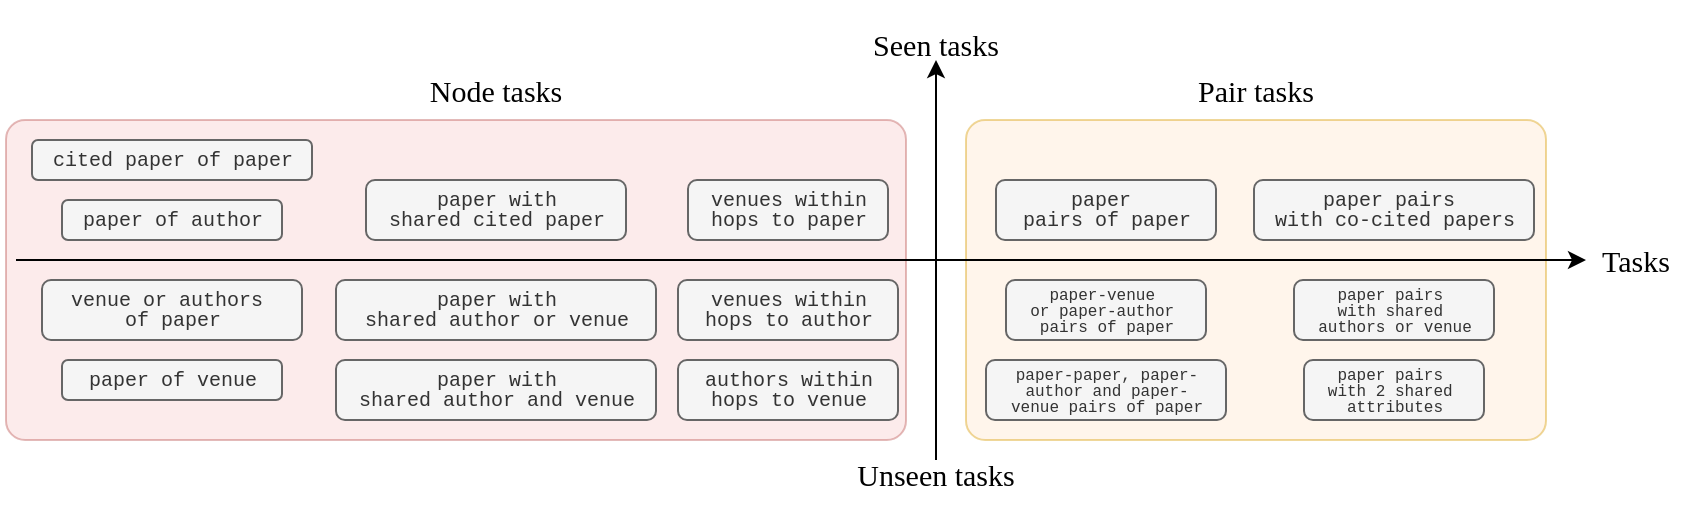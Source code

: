 <mxfile version="24.1.0" type="device">
  <diagram name="Page-1" id="vUC-KjAJEzJZBbOA3Mrf">
    <mxGraphModel dx="969" dy="754" grid="1" gridSize="10" guides="1" tooltips="1" connect="1" arrows="1" fold="1" page="1" pageScale="1" pageWidth="850" pageHeight="1100" math="0" shadow="0">
      <root>
        <mxCell id="0" />
        <mxCell id="1" parent="0" />
        <mxCell id="gg2HYEqp5_12gMMC2qLY-27" value="" style="rounded=1;whiteSpace=wrap;html=1;fillColor=#ffe6cc;strokeColor=#d79b00;opacity=40;arcSize=6;" vertex="1" parent="1">
          <mxGeometry x="490" y="170" width="290" height="160" as="geometry" />
        </mxCell>
        <mxCell id="gg2HYEqp5_12gMMC2qLY-26" value="" style="rounded=1;whiteSpace=wrap;html=1;fillColor=#f8cecc;strokeColor=#b85450;opacity=40;arcSize=6;" vertex="1" parent="1">
          <mxGeometry x="10" y="170" width="450" height="160" as="geometry" />
        </mxCell>
        <mxCell id="gg2HYEqp5_12gMMC2qLY-3" value="&lt;div style=&quot;font-family: Menlo, Monaco, &amp;quot;Courier New&amp;quot;, monospace; line-height: 100%; white-space-collapse: preserve; font-size: 10px;&quot;&gt;&lt;span style=&quot;font-size: 10px;&quot;&gt;cited paper of paper&lt;/span&gt;&lt;/div&gt;" style="text;html=1;align=center;verticalAlign=middle;resizable=0;points=[];autosize=1;strokeColor=#666666;fillColor=#f5f5f5;fontColor=#333333;labelBackgroundColor=none;rounded=1;fontSize=10;" vertex="1" parent="1">
          <mxGeometry x="23" y="180" width="140" height="20" as="geometry" />
        </mxCell>
        <mxCell id="gg2HYEqp5_12gMMC2qLY-4" value="&lt;div style=&quot;font-family: Menlo, Monaco, &amp;quot;Courier New&amp;quot;, monospace; line-height: 100%; white-space-collapse: preserve; font-size: 10px;&quot;&gt;&lt;span style=&quot;font-size: 10px;&quot;&gt;paper of author&lt;/span&gt;&lt;/div&gt;" style="text;html=1;align=center;verticalAlign=middle;resizable=0;points=[];autosize=1;strokeColor=#666666;fillColor=#f5f5f5;fontColor=#333333;labelBackgroundColor=none;rounded=1;fontSize=10;" vertex="1" parent="1">
          <mxGeometry x="38" y="210" width="110" height="20" as="geometry" />
        </mxCell>
        <mxCell id="gg2HYEqp5_12gMMC2qLY-5" value="&lt;div style=&quot;font-family: Menlo, Monaco, &amp;quot;Courier New&amp;quot;, monospace; line-height: 100%; white-space-collapse: preserve; font-size: 10px;&quot;&gt;&lt;span style=&quot;font-size: 10px;&quot;&gt;venue or authors &lt;/span&gt;&lt;/div&gt;&lt;div style=&quot;font-family: Menlo, Monaco, &amp;quot;Courier New&amp;quot;, monospace; line-height: 100%; white-space-collapse: preserve; font-size: 10px;&quot;&gt;&lt;span style=&quot;font-size: 10px;&quot;&gt;of paper&lt;/span&gt;&lt;/div&gt;" style="text;html=1;align=center;verticalAlign=middle;resizable=0;points=[];autosize=1;strokeColor=#666666;fillColor=#f5f5f5;fontColor=#333333;labelBackgroundColor=none;rounded=1;fontSize=10;" vertex="1" parent="1">
          <mxGeometry x="28" y="250" width="130" height="30" as="geometry" />
        </mxCell>
        <mxCell id="gg2HYEqp5_12gMMC2qLY-6" value="&lt;div style=&quot;font-family: Menlo, Monaco, &amp;quot;Courier New&amp;quot;, monospace; line-height: 100%; white-space-collapse: preserve; font-size: 10px;&quot;&gt;&lt;span style=&quot;font-size: 10px;&quot;&gt;paper of venue&lt;/span&gt;&lt;/div&gt;" style="text;html=1;align=center;verticalAlign=middle;resizable=0;points=[];autosize=1;strokeColor=#666666;fillColor=#f5f5f5;fontColor=#333333;labelBackgroundColor=none;rounded=1;fontSize=10;" vertex="1" parent="1">
          <mxGeometry x="38" y="290" width="110" height="20" as="geometry" />
        </mxCell>
        <mxCell id="gg2HYEqp5_12gMMC2qLY-7" value="&lt;div style=&quot;font-family: Menlo, Monaco, &amp;quot;Courier New&amp;quot;, monospace; line-height: 100%; white-space-collapse: preserve; font-size: 10px;&quot;&gt;&lt;span style=&quot;font-size: 10px;&quot;&gt;paper with&lt;/span&gt;&lt;/div&gt;&lt;div style=&quot;font-family: Menlo, Monaco, &amp;quot;Courier New&amp;quot;, monospace; line-height: 100%; white-space-collapse: preserve; font-size: 10px;&quot;&gt;&lt;span style=&quot;font-size: 10px;&quot;&gt;shared cited paper&lt;/span&gt;&lt;/div&gt;" style="text;html=1;align=center;verticalAlign=middle;resizable=0;points=[];autosize=1;strokeColor=#666666;fillColor=#f5f5f5;fontColor=#333333;labelBackgroundColor=none;rounded=1;fontSize=10;" vertex="1" parent="1">
          <mxGeometry x="190" y="200" width="130" height="30" as="geometry" />
        </mxCell>
        <mxCell id="gg2HYEqp5_12gMMC2qLY-8" value="&lt;div style=&quot;font-family: Menlo, Monaco, &amp;quot;Courier New&amp;quot;, monospace; line-height: 100%; white-space-collapse: preserve; font-size: 10px;&quot;&gt;&lt;span style=&quot;font-size: 10px;&quot;&gt;paper with&lt;/span&gt;&lt;/div&gt;&lt;div style=&quot;font-family: Menlo, Monaco, &amp;quot;Courier New&amp;quot;, monospace; line-height: 100%; white-space-collapse: preserve; font-size: 10px;&quot;&gt;&lt;span style=&quot;font-size: 10px;&quot;&gt;shared author or venue&lt;/span&gt;&lt;/div&gt;" style="text;html=1;align=center;verticalAlign=middle;resizable=0;points=[];autosize=1;strokeColor=#666666;fillColor=#f5f5f5;fontColor=#333333;labelBackgroundColor=none;rounded=1;fontSize=10;" vertex="1" parent="1">
          <mxGeometry x="175" y="250" width="160" height="30" as="geometry" />
        </mxCell>
        <mxCell id="gg2HYEqp5_12gMMC2qLY-9" value="&lt;div style=&quot;font-family: Menlo, Monaco, &amp;quot;Courier New&amp;quot;, monospace; line-height: 100%; white-space-collapse: preserve; font-size: 10px;&quot;&gt;&lt;span style=&quot;font-size: 10px;&quot;&gt;paper with&lt;/span&gt;&lt;/div&gt;&lt;div style=&quot;font-family: Menlo, Monaco, &amp;quot;Courier New&amp;quot;, monospace; line-height: 100%; white-space-collapse: preserve; font-size: 10px;&quot;&gt;&lt;span style=&quot;font-size: 10px;&quot;&gt;shared author and venue&lt;/span&gt;&lt;/div&gt;" style="text;html=1;align=center;verticalAlign=middle;resizable=0;points=[];autosize=1;strokeColor=#666666;fillColor=#f5f5f5;fontColor=#333333;labelBackgroundColor=none;rounded=1;fontSize=10;" vertex="1" parent="1">
          <mxGeometry x="175" y="290" width="160" height="30" as="geometry" />
        </mxCell>
        <mxCell id="gg2HYEqp5_12gMMC2qLY-10" value="&lt;div style=&quot;font-family: Menlo, Monaco, &amp;quot;Courier New&amp;quot;, monospace; line-height: 100%; white-space-collapse: preserve; font-size: 10px;&quot;&gt;&lt;span style=&quot;font-size: 10px;&quot;&gt;venues within&lt;/span&gt;&lt;/div&gt;&lt;div style=&quot;font-family: Menlo, Monaco, &amp;quot;Courier New&amp;quot;, monospace; line-height: 100%; white-space-collapse: preserve; font-size: 10px;&quot;&gt;&lt;span style=&quot;font-size: 10px;&quot;&gt;hops to paper&lt;/span&gt;&lt;/div&gt;" style="text;html=1;align=center;verticalAlign=middle;resizable=0;points=[];autosize=1;strokeColor=#666666;fillColor=#f5f5f5;fontColor=#333333;labelBackgroundColor=none;rounded=1;fontSize=10;" vertex="1" parent="1">
          <mxGeometry x="351" y="200" width="100" height="30" as="geometry" />
        </mxCell>
        <mxCell id="gg2HYEqp5_12gMMC2qLY-11" value="&lt;div style=&quot;font-family: Menlo, Monaco, &amp;quot;Courier New&amp;quot;, monospace; line-height: 100%; white-space-collapse: preserve; font-size: 10px;&quot;&gt;&lt;span style=&quot;font-size: 10px;&quot;&gt;venues within&lt;/span&gt;&lt;/div&gt;&lt;div style=&quot;font-family: Menlo, Monaco, &amp;quot;Courier New&amp;quot;, monospace; line-height: 100%; white-space-collapse: preserve; font-size: 10px;&quot;&gt;&lt;span style=&quot;font-size: 10px;&quot;&gt;hops to author&lt;/span&gt;&lt;/div&gt;" style="text;html=1;align=center;verticalAlign=middle;resizable=0;points=[];autosize=1;strokeColor=#666666;fillColor=#f5f5f5;fontColor=#333333;labelBackgroundColor=none;rounded=1;fontSize=10;" vertex="1" parent="1">
          <mxGeometry x="346" y="250" width="110" height="30" as="geometry" />
        </mxCell>
        <mxCell id="gg2HYEqp5_12gMMC2qLY-12" value="&lt;div style=&quot;font-family: Menlo, Monaco, &amp;quot;Courier New&amp;quot;, monospace; line-height: 100%; white-space-collapse: preserve; font-size: 10px;&quot;&gt;&lt;span style=&quot;font-size: 10px;&quot;&gt;authors within&lt;/span&gt;&lt;/div&gt;&lt;div style=&quot;font-family: Menlo, Monaco, &amp;quot;Courier New&amp;quot;, monospace; line-height: 100%; white-space-collapse: preserve; font-size: 10px;&quot;&gt;&lt;span style=&quot;font-size: 10px;&quot;&gt;hops to venue&lt;/span&gt;&lt;/div&gt;" style="text;html=1;align=center;verticalAlign=middle;resizable=0;points=[];autosize=1;strokeColor=#666666;fillColor=#f5f5f5;fontColor=#333333;labelBackgroundColor=none;rounded=1;fontSize=10;" vertex="1" parent="1">
          <mxGeometry x="346" y="290" width="110" height="30" as="geometry" />
        </mxCell>
        <mxCell id="gg2HYEqp5_12gMMC2qLY-13" value="&lt;div style=&quot;font-family: Menlo, Monaco, &amp;quot;Courier New&amp;quot;, monospace; line-height: 100%; white-space-collapse: preserve; font-size: 10px;&quot;&gt;&lt;span style=&quot;font-size: 10px;&quot;&gt;paper &lt;/span&gt;&lt;/div&gt;&lt;div style=&quot;font-family: Menlo, Monaco, &amp;quot;Courier New&amp;quot;, monospace; line-height: 100%; white-space-collapse: preserve; font-size: 10px;&quot;&gt;&lt;span style=&quot;background-color: initial; font-size: 10px;&quot;&gt;pairs &lt;/span&gt;&lt;span style=&quot;background-color: initial; font-size: 10px;&quot;&gt;of paper&lt;/span&gt;&lt;/div&gt;" style="text;html=1;align=center;verticalAlign=middle;resizable=0;points=[];autosize=1;strokeColor=#666666;fillColor=#f5f5f5;fontColor=#333333;labelBackgroundColor=none;rounded=1;fontSize=10;" vertex="1" parent="1">
          <mxGeometry x="505" y="200" width="110" height="30" as="geometry" />
        </mxCell>
        <mxCell id="gg2HYEqp5_12gMMC2qLY-14" value="&lt;div style=&quot;font-family: Menlo, Monaco, &amp;quot;Courier New&amp;quot;, monospace; line-height: 100%; white-space-collapse: preserve; font-size: 8px;&quot;&gt;&lt;span style=&quot;font-size: 8px;&quot;&gt;paper-venue &lt;/span&gt;&lt;/div&gt;&lt;div style=&quot;font-family: Menlo, Monaco, &amp;quot;Courier New&amp;quot;, monospace; line-height: 100%; white-space-collapse: preserve; font-size: 8px;&quot;&gt;&lt;span style=&quot;font-size: 8px;&quot;&gt;or paper-author &lt;/span&gt;&lt;/div&gt;&lt;div style=&quot;font-family: Menlo, Monaco, &amp;quot;Courier New&amp;quot;, monospace; line-height: 100%; white-space-collapse: preserve; font-size: 8px;&quot;&gt;&lt;span style=&quot;font-size: 8px;&quot;&gt;pairs of paper&lt;/span&gt;&lt;/div&gt;" style="text;html=1;align=center;verticalAlign=middle;resizable=0;points=[];autosize=1;strokeColor=#666666;fillColor=#f5f5f5;fontColor=#333333;labelBackgroundColor=none;rounded=1;fontSize=8;spacing=0;" vertex="1" parent="1">
          <mxGeometry x="510" y="250" width="100" height="30" as="geometry" />
        </mxCell>
        <mxCell id="gg2HYEqp5_12gMMC2qLY-15" value="&lt;div style=&quot;font-family: Menlo, Monaco, &amp;quot;Courier New&amp;quot;, monospace; line-height: 100%; white-space-collapse: preserve; font-size: 8px;&quot;&gt;paper-paper, &lt;span style=&quot;background-color: initial;&quot;&gt;paper-&lt;/span&gt;&lt;/div&gt;&lt;div style=&quot;font-family: Menlo, Monaco, &amp;quot;Courier New&amp;quot;, monospace; line-height: 100%; white-space-collapse: preserve; font-size: 8px;&quot;&gt;&lt;span style=&quot;background-color: initial;&quot;&gt;author and &lt;/span&gt;&lt;span style=&quot;background-color: initial;&quot;&gt;paper-&lt;/span&gt;&lt;/div&gt;&lt;div style=&quot;font-family: Menlo, Monaco, &amp;quot;Courier New&amp;quot;, monospace; line-height: 100%; white-space-collapse: preserve; font-size: 8px;&quot;&gt;&lt;span style=&quot;background-color: initial;&quot;&gt;venue &lt;/span&gt;&lt;span style=&quot;background-color: initial;&quot;&gt;pairs of paper&lt;/span&gt;&lt;/div&gt;" style="text;html=1;align=center;verticalAlign=middle;resizable=0;points=[];autosize=1;strokeColor=#666666;fillColor=#f5f5f5;fontColor=#333333;labelBackgroundColor=none;rounded=1;fontSize=8;spacing=0;" vertex="1" parent="1">
          <mxGeometry x="500" y="290" width="120" height="30" as="geometry" />
        </mxCell>
        <mxCell id="gg2HYEqp5_12gMMC2qLY-16" value="&lt;div style=&quot;font-family: Menlo, Monaco, &amp;quot;Courier New&amp;quot;, monospace; line-height: 100%; white-space-collapse: preserve; font-size: 10px;&quot;&gt;&lt;span style=&quot;font-size: 10px;&quot;&gt;paper pairs &lt;/span&gt;&lt;/div&gt;&lt;div style=&quot;font-family: Menlo, Monaco, &amp;quot;Courier New&amp;quot;, monospace; line-height: 100%; white-space-collapse: preserve; font-size: 10px;&quot;&gt;&lt;span style=&quot;font-size: 10px;&quot;&gt;with co-cited papers&lt;/span&gt;&lt;/div&gt;" style="text;html=1;align=center;verticalAlign=middle;resizable=0;points=[];autosize=1;strokeColor=#666666;fillColor=#f5f5f5;fontColor=#333333;labelBackgroundColor=none;rounded=1;fontSize=10;" vertex="1" parent="1">
          <mxGeometry x="634" y="200" width="140" height="30" as="geometry" />
        </mxCell>
        <mxCell id="gg2HYEqp5_12gMMC2qLY-17" value="&lt;div style=&quot;font-family: Menlo, Monaco, &amp;quot;Courier New&amp;quot;, monospace; line-height: 100%; white-space-collapse: preserve; font-size: 8px;&quot;&gt;&lt;span style=&quot;font-size: 8px;&quot;&gt;paper pairs &lt;/span&gt;&lt;/div&gt;&lt;div style=&quot;font-family: Menlo, Monaco, &amp;quot;Courier New&amp;quot;, monospace; line-height: 100%; white-space-collapse: preserve; font-size: 8px;&quot;&gt;&lt;span style=&quot;font-size: 8px;&quot;&gt;with shared &lt;/span&gt;&lt;/div&gt;&lt;div style=&quot;font-family: Menlo, Monaco, &amp;quot;Courier New&amp;quot;, monospace; line-height: 100%; white-space-collapse: preserve; font-size: 8px;&quot;&gt;&lt;span style=&quot;font-size: 8px;&quot;&gt;authors or venue&lt;/span&gt;&lt;/div&gt;" style="text;html=1;align=center;verticalAlign=middle;resizable=0;points=[];autosize=1;strokeColor=#666666;fillColor=#f5f5f5;fontColor=#333333;labelBackgroundColor=none;rounded=1;fontSize=8;spacing=0;" vertex="1" parent="1">
          <mxGeometry x="654" y="250" width="100" height="30" as="geometry" />
        </mxCell>
        <mxCell id="gg2HYEqp5_12gMMC2qLY-18" value="&lt;div style=&quot;font-family: Menlo, Monaco, &amp;quot;Courier New&amp;quot;, monospace; line-height: 100%; white-space-collapse: preserve; font-size: 8px;&quot;&gt;&lt;span style=&quot;font-size: 8px;&quot;&gt;paper pairs &lt;/span&gt;&lt;/div&gt;&lt;div style=&quot;font-family: Menlo, Monaco, &amp;quot;Courier New&amp;quot;, monospace; line-height: 100%; white-space-collapse: preserve; font-size: 8px;&quot;&gt;&lt;span style=&quot;font-size: 8px;&quot;&gt;with 2 shared &lt;/span&gt;&lt;/div&gt;&lt;div style=&quot;font-family: Menlo, Monaco, &amp;quot;Courier New&amp;quot;, monospace; line-height: 100%; white-space-collapse: preserve; font-size: 8px;&quot;&gt;&lt;span style=&quot;background-color: initial; font-size: 8px;&quot;&gt;attributes&lt;/span&gt;&lt;/div&gt;" style="text;html=1;align=center;verticalAlign=middle;resizable=0;points=[];autosize=1;strokeColor=#666666;fillColor=#f5f5f5;fontColor=#333333;labelBackgroundColor=none;rounded=1;fontSize=8;spacing=0;" vertex="1" parent="1">
          <mxGeometry x="659" y="290" width="90" height="30" as="geometry" />
        </mxCell>
        <mxCell id="gg2HYEqp5_12gMMC2qLY-19" value="" style="endArrow=classic;html=1;rounded=0;fontSize=10;verticalAlign=middle;" edge="1" parent="1">
          <mxGeometry width="50" height="50" relative="1" as="geometry">
            <mxPoint x="15" y="240" as="sourcePoint" />
            <mxPoint x="800" y="240" as="targetPoint" />
          </mxGeometry>
        </mxCell>
        <mxCell id="gg2HYEqp5_12gMMC2qLY-20" value="" style="endArrow=classic;html=1;rounded=0;" edge="1" parent="1">
          <mxGeometry width="50" height="50" relative="1" as="geometry">
            <mxPoint x="475" y="340" as="sourcePoint" />
            <mxPoint x="475" y="140" as="targetPoint" />
          </mxGeometry>
        </mxCell>
        <mxCell id="gg2HYEqp5_12gMMC2qLY-21" value="Node tasks" style="text;html=1;align=center;verticalAlign=middle;whiteSpace=wrap;rounded=0;fontSize=15;fontStyle=0;fontFamily=Tahoma;" vertex="1" parent="1">
          <mxGeometry x="210" y="140" width="90" height="30" as="geometry" />
        </mxCell>
        <mxCell id="gg2HYEqp5_12gMMC2qLY-22" value="Pair tasks" style="text;html=1;align=center;verticalAlign=middle;whiteSpace=wrap;rounded=0;fontSize=15;fontStyle=0;fontFamily=Tahoma;" vertex="1" parent="1">
          <mxGeometry x="590" y="140" width="90" height="30" as="geometry" />
        </mxCell>
        <mxCell id="gg2HYEqp5_12gMMC2qLY-23" value="Tasks" style="text;html=1;align=center;verticalAlign=middle;whiteSpace=wrap;rounded=0;fontSize=15;fontStyle=0;fontFamily=Tahoma;" vertex="1" parent="1">
          <mxGeometry x="800" y="230" width="50" height="20" as="geometry" />
        </mxCell>
        <mxCell id="gg2HYEqp5_12gMMC2qLY-24" value="&lt;p style=&quot;line-height: 100%;&quot;&gt;Seen tasks&lt;/p&gt;" style="text;html=1;align=center;verticalAlign=middle;whiteSpace=wrap;rounded=0;fontSize=15;fontStyle=0;fontFamily=Tahoma;" vertex="1" parent="1">
          <mxGeometry x="430" y="125" width="90" height="15" as="geometry" />
        </mxCell>
        <mxCell id="gg2HYEqp5_12gMMC2qLY-25" value="&lt;p style=&quot;line-height: 100%;&quot;&gt;Unseen tasks&lt;/p&gt;" style="text;html=1;align=center;verticalAlign=middle;whiteSpace=wrap;rounded=0;fontSize=15;fontStyle=0;fontFamily=Tahoma;" vertex="1" parent="1">
          <mxGeometry x="430" y="340" width="90" height="15" as="geometry" />
        </mxCell>
      </root>
    </mxGraphModel>
  </diagram>
</mxfile>
